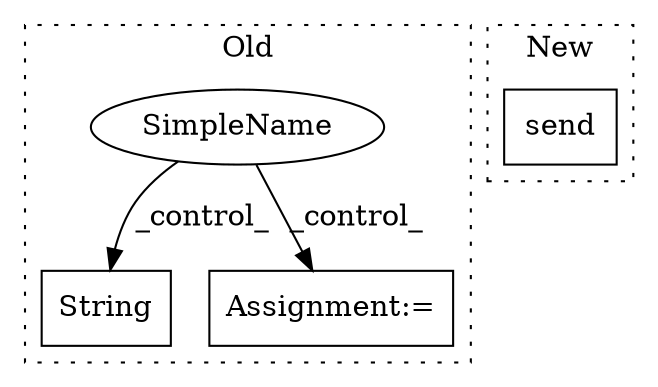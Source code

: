 digraph G {
subgraph cluster0 {
1 [label="String" a="32" s="5541,5549" l="7,1" shape="box"];
3 [label="SimpleName" a="42" s="" l="" shape="ellipse"];
4 [label="Assignment:=" a="7" s="5467" l="1" shape="box"];
label = "Old";
style="dotted";
}
subgraph cluster1 {
2 [label="send" a="32" s="4972,5004" l="5,1" shape="box"];
label = "New";
style="dotted";
}
3 -> 4 [label="_control_"];
3 -> 1 [label="_control_"];
}